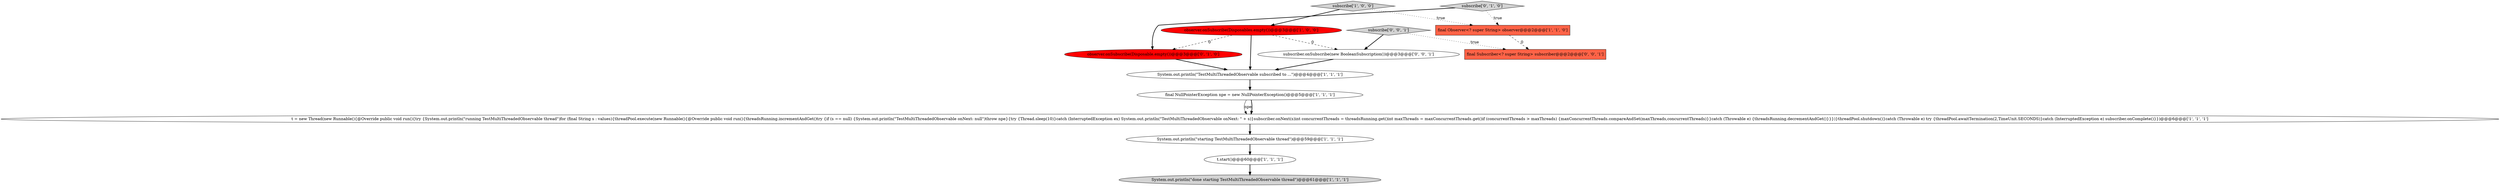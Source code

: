 digraph {
11 [style = filled, label = "subscriber.onSubscribe(new BooleanSubscription())@@@3@@@['0', '0', '1']", fillcolor = white, shape = ellipse image = "AAA0AAABBB3BBB"];
9 [style = filled, label = "subscribe['0', '1', '0']", fillcolor = lightgray, shape = diamond image = "AAA0AAABBB2BBB"];
0 [style = filled, label = "final NullPointerException npe = new NullPointerException()@@@5@@@['1', '1', '1']", fillcolor = white, shape = ellipse image = "AAA0AAABBB1BBB"];
6 [style = filled, label = "observer.onSubscribe(Disposables.empty())@@@3@@@['1', '0', '0']", fillcolor = red, shape = ellipse image = "AAA1AAABBB1BBB"];
12 [style = filled, label = "subscribe['0', '0', '1']", fillcolor = lightgray, shape = diamond image = "AAA0AAABBB3BBB"];
3 [style = filled, label = "subscribe['1', '0', '0']", fillcolor = lightgray, shape = diamond image = "AAA0AAABBB1BBB"];
2 [style = filled, label = "t = new Thread(new Runnable(){@Override public void run(){try {System.out.println(\"running TestMultiThreadedObservable thread\")for (final String s : values){threadPool.execute(new Runnable(){@Override public void run(){threadsRunning.incrementAndGet()try {if (s == null) {System.out.println(\"TestMultiThreadedObservable onNext: null\")throw npe}{try {Thread.sleep(10)}catch (InterruptedException ex) System.out.println(\"TestMultiThreadedObservable onNext: \" + s)}subscriber.onNext(s)int concurrentThreads = threadsRunning.get()int maxThreads = maxConcurrentThreads.get()if (concurrentThreads > maxThreads) {maxConcurrentThreads.compareAndSet(maxThreads,concurrentThreads)}}catch (Throwable e) {threadsRunning.decrementAndGet()}}})}threadPool.shutdown()}catch (Throwable e) try {threadPool.awaitTermination(2,TimeUnit.SECONDS)}catch (InterruptedException e) subscriber.onComplete()}})@@@6@@@['1', '1', '1']", fillcolor = white, shape = ellipse image = "AAA0AAABBB1BBB"];
8 [style = filled, label = "System.out.println(\"done starting TestMultiThreadedObservable thread\")@@@61@@@['1', '1', '1']", fillcolor = lightgray, shape = ellipse image = "AAA0AAABBB1BBB"];
5 [style = filled, label = "System.out.println(\"TestMultiThreadedObservable subscribed to ...\")@@@4@@@['1', '1', '1']", fillcolor = white, shape = ellipse image = "AAA0AAABBB1BBB"];
10 [style = filled, label = "observer.onSubscribe(Disposable.empty())@@@3@@@['0', '1', '0']", fillcolor = red, shape = ellipse image = "AAA1AAABBB2BBB"];
1 [style = filled, label = "final Observer<? super String> observer@@@2@@@['1', '1', '0']", fillcolor = tomato, shape = box image = "AAA0AAABBB1BBB"];
7 [style = filled, label = "t.start()@@@60@@@['1', '1', '1']", fillcolor = white, shape = ellipse image = "AAA0AAABBB1BBB"];
4 [style = filled, label = "System.out.println(\"starting TestMultiThreadedObservable thread\")@@@59@@@['1', '1', '1']", fillcolor = white, shape = ellipse image = "AAA0AAABBB1BBB"];
13 [style = filled, label = "final Subscriber<? super String> subscriber@@@2@@@['0', '0', '1']", fillcolor = tomato, shape = box image = "AAA0AAABBB3BBB"];
6->11 [style = dashed, label="0"];
6->5 [style = bold, label=""];
3->6 [style = bold, label=""];
11->5 [style = bold, label=""];
12->13 [style = dotted, label="true"];
6->10 [style = dashed, label="0"];
10->5 [style = bold, label=""];
9->10 [style = bold, label=""];
5->0 [style = bold, label=""];
7->8 [style = bold, label=""];
2->4 [style = bold, label=""];
3->1 [style = dotted, label="true"];
0->2 [style = solid, label="npe"];
4->7 [style = bold, label=""];
0->2 [style = bold, label=""];
9->1 [style = dotted, label="true"];
12->11 [style = bold, label=""];
1->13 [style = dashed, label="0"];
}
